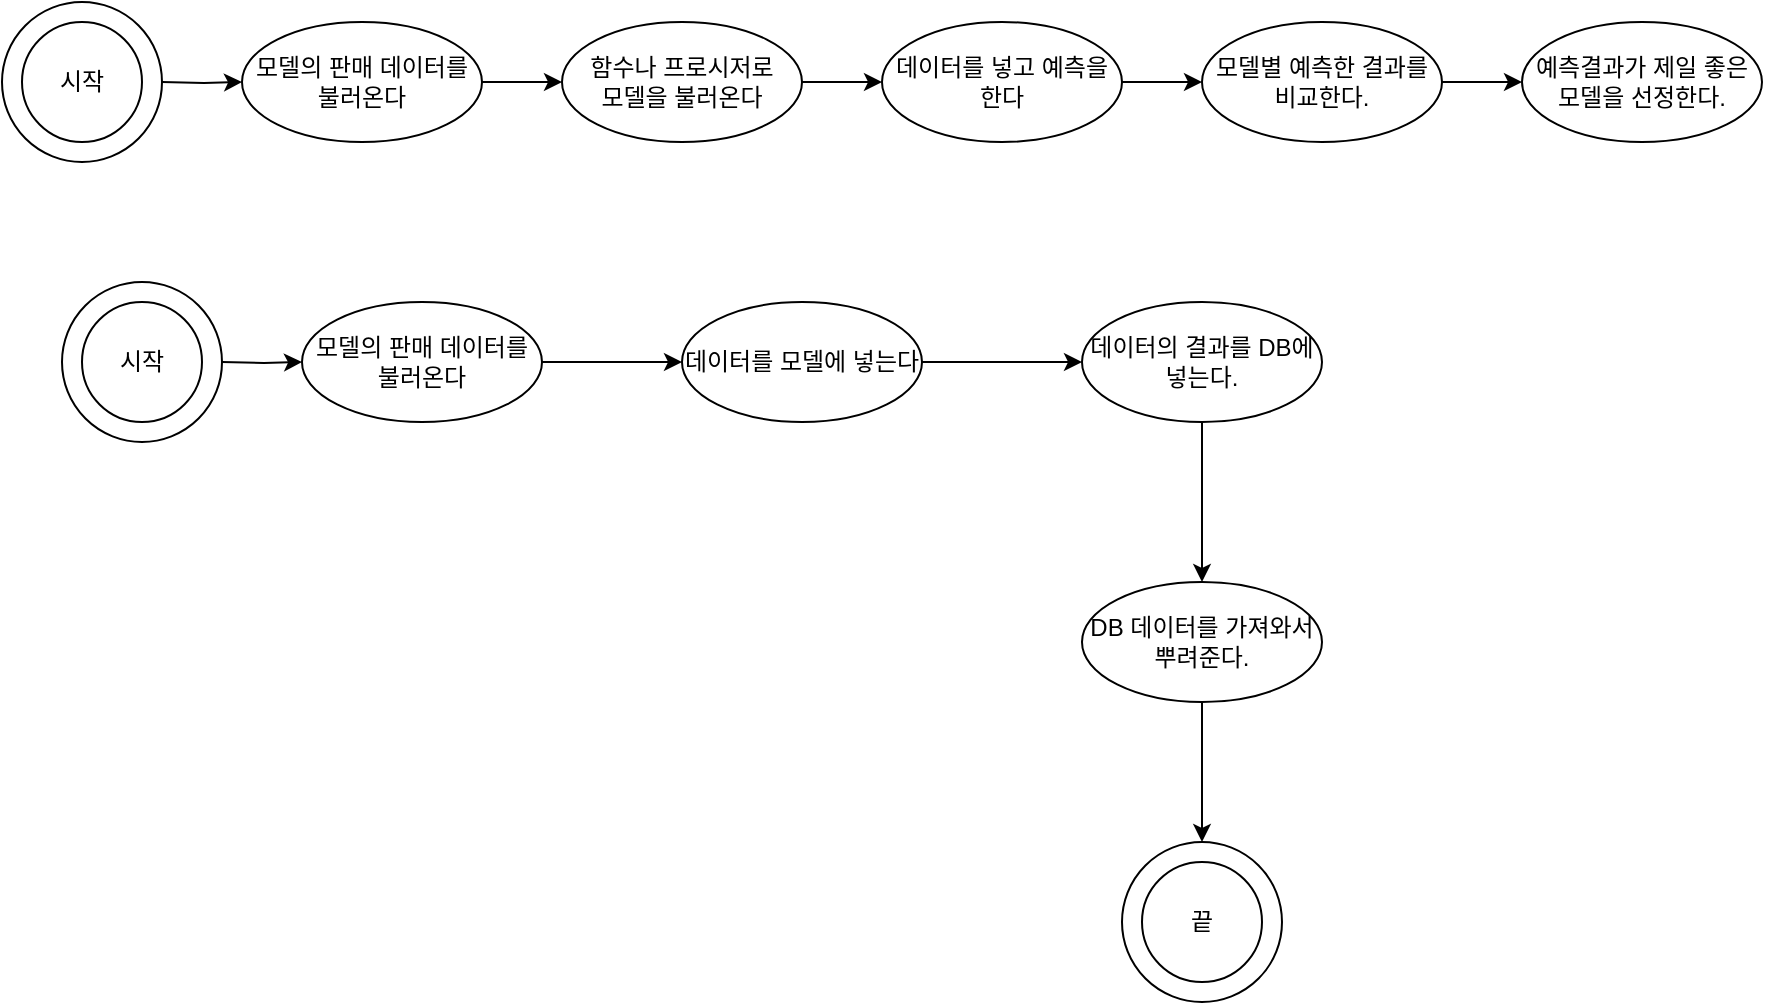 <mxfile version="16.5.6" type="device"><diagram id="ivp4h2KY6IrfIO2erWD-" name="Page-1"><mxGraphModel dx="1221" dy="676" grid="1" gridSize="10" guides="1" tooltips="1" connect="1" arrows="1" fold="1" page="1" pageScale="1" pageWidth="1169" pageHeight="827" math="0" shadow="0"><root><mxCell id="0"/><mxCell id="1" parent="0"/><mxCell id="TltGQuVkzz7HNmlT5SCF-1" value="" style="ellipse;whiteSpace=wrap;html=1;aspect=fixed;" parent="1" vertex="1"><mxGeometry x="40" y="40" width="80" height="80" as="geometry"/></mxCell><mxCell id="TltGQuVkzz7HNmlT5SCF-5" value="" style="edgeStyle=orthogonalEdgeStyle;rounded=0;orthogonalLoop=1;jettySize=auto;html=1;" parent="1" target="TltGQuVkzz7HNmlT5SCF-4" edge="1"><mxGeometry relative="1" as="geometry"><mxPoint x="120" y="80" as="sourcePoint"/></mxGeometry></mxCell><mxCell id="TltGQuVkzz7HNmlT5SCF-2" value="시작" style="ellipse;whiteSpace=wrap;html=1;aspect=fixed;" parent="1" vertex="1"><mxGeometry x="50" y="50" width="60" height="60" as="geometry"/></mxCell><mxCell id="XL5zirvbevvM0ah_ieq1-2" value="" style="edgeStyle=orthogonalEdgeStyle;rounded=0;orthogonalLoop=1;jettySize=auto;html=1;" edge="1" parent="1" source="TltGQuVkzz7HNmlT5SCF-4" target="XL5zirvbevvM0ah_ieq1-1"><mxGeometry relative="1" as="geometry"/></mxCell><mxCell id="TltGQuVkzz7HNmlT5SCF-4" value="모델의 판매 데이터를&lt;br&gt;불러온다" style="ellipse;whiteSpace=wrap;html=1;" parent="1" vertex="1"><mxGeometry x="160" y="50" width="120" height="60" as="geometry"/></mxCell><mxCell id="TltGQuVkzz7HNmlT5SCF-10" value="" style="edgeStyle=orthogonalEdgeStyle;rounded=0;orthogonalLoop=1;jettySize=auto;html=1;" parent="1" source="TltGQuVkzz7HNmlT5SCF-7" target="TltGQuVkzz7HNmlT5SCF-9" edge="1"><mxGeometry relative="1" as="geometry"/></mxCell><mxCell id="TltGQuVkzz7HNmlT5SCF-7" value="데이터를 모델에 넣는다" style="ellipse;whiteSpace=wrap;html=1;" parent="1" vertex="1"><mxGeometry x="380" y="190" width="120" height="60" as="geometry"/></mxCell><mxCell id="TltGQuVkzz7HNmlT5SCF-12" value="" style="edgeStyle=orthogonalEdgeStyle;rounded=0;orthogonalLoop=1;jettySize=auto;html=1;" parent="1" source="TltGQuVkzz7HNmlT5SCF-9" edge="1"><mxGeometry relative="1" as="geometry"><mxPoint x="640" y="330" as="targetPoint"/></mxGeometry></mxCell><mxCell id="TltGQuVkzz7HNmlT5SCF-9" value="데이터의 결과를 DB에 넣는다." style="ellipse;whiteSpace=wrap;html=1;" parent="1" vertex="1"><mxGeometry x="580" y="190" width="120" height="60" as="geometry"/></mxCell><mxCell id="TltGQuVkzz7HNmlT5SCF-13" value="" style="ellipse;whiteSpace=wrap;html=1;aspect=fixed;" parent="1" vertex="1"><mxGeometry x="600" y="460" width="80" height="80" as="geometry"/></mxCell><mxCell id="TltGQuVkzz7HNmlT5SCF-14" value="끝" style="ellipse;whiteSpace=wrap;html=1;aspect=fixed;" parent="1" vertex="1"><mxGeometry x="610" y="470" width="60" height="60" as="geometry"/></mxCell><mxCell id="TltGQuVkzz7HNmlT5SCF-17" value="" style="edgeStyle=orthogonalEdgeStyle;rounded=0;orthogonalLoop=1;jettySize=auto;html=1;" parent="1" source="TltGQuVkzz7HNmlT5SCF-15" edge="1"><mxGeometry relative="1" as="geometry"><mxPoint x="640" y="460" as="targetPoint"/></mxGeometry></mxCell><mxCell id="TltGQuVkzz7HNmlT5SCF-15" value="DB 데이터를 가져와서 뿌려준다." style="ellipse;whiteSpace=wrap;html=1;" parent="1" vertex="1"><mxGeometry x="580" y="330" width="120" height="60" as="geometry"/></mxCell><mxCell id="XL5zirvbevvM0ah_ieq1-4" value="" style="edgeStyle=orthogonalEdgeStyle;rounded=0;orthogonalLoop=1;jettySize=auto;html=1;" edge="1" parent="1" source="XL5zirvbevvM0ah_ieq1-1" target="XL5zirvbevvM0ah_ieq1-3"><mxGeometry relative="1" as="geometry"/></mxCell><mxCell id="XL5zirvbevvM0ah_ieq1-1" value="함수나 프로시저로&lt;br&gt;모델을 불러온다" style="ellipse;whiteSpace=wrap;html=1;" vertex="1" parent="1"><mxGeometry x="320" y="50" width="120" height="60" as="geometry"/></mxCell><mxCell id="XL5zirvbevvM0ah_ieq1-6" value="" style="edgeStyle=orthogonalEdgeStyle;rounded=0;orthogonalLoop=1;jettySize=auto;html=1;" edge="1" parent="1" source="XL5zirvbevvM0ah_ieq1-3" target="XL5zirvbevvM0ah_ieq1-5"><mxGeometry relative="1" as="geometry"/></mxCell><mxCell id="XL5zirvbevvM0ah_ieq1-3" value="데이터를 넣고 예측을 한다" style="ellipse;whiteSpace=wrap;html=1;" vertex="1" parent="1"><mxGeometry x="480" y="50" width="120" height="60" as="geometry"/></mxCell><mxCell id="XL5zirvbevvM0ah_ieq1-9" value="" style="edgeStyle=orthogonalEdgeStyle;rounded=0;orthogonalLoop=1;jettySize=auto;html=1;" edge="1" parent="1" source="XL5zirvbevvM0ah_ieq1-5" target="XL5zirvbevvM0ah_ieq1-8"><mxGeometry relative="1" as="geometry"/></mxCell><mxCell id="XL5zirvbevvM0ah_ieq1-5" value="모델별 예측한 결과를 비교한다." style="ellipse;whiteSpace=wrap;html=1;" vertex="1" parent="1"><mxGeometry x="640" y="50" width="120" height="60" as="geometry"/></mxCell><mxCell id="XL5zirvbevvM0ah_ieq1-8" value="예측결과가 제일 좋은 모델을 선정한다." style="ellipse;whiteSpace=wrap;html=1;" vertex="1" parent="1"><mxGeometry x="800" y="50" width="120" height="60" as="geometry"/></mxCell><mxCell id="XL5zirvbevvM0ah_ieq1-11" value="" style="ellipse;whiteSpace=wrap;html=1;aspect=fixed;" vertex="1" parent="1"><mxGeometry x="70" y="180" width="80" height="80" as="geometry"/></mxCell><mxCell id="XL5zirvbevvM0ah_ieq1-12" value="" style="edgeStyle=orthogonalEdgeStyle;rounded=0;orthogonalLoop=1;jettySize=auto;html=1;" edge="1" parent="1" target="XL5zirvbevvM0ah_ieq1-14"><mxGeometry relative="1" as="geometry"><mxPoint x="150" y="220" as="sourcePoint"/></mxGeometry></mxCell><mxCell id="XL5zirvbevvM0ah_ieq1-13" value="시작" style="ellipse;whiteSpace=wrap;html=1;aspect=fixed;" vertex="1" parent="1"><mxGeometry x="80" y="190" width="60" height="60" as="geometry"/></mxCell><mxCell id="XL5zirvbevvM0ah_ieq1-15" value="" style="edgeStyle=orthogonalEdgeStyle;rounded=0;orthogonalLoop=1;jettySize=auto;html=1;" edge="1" parent="1" source="XL5zirvbevvM0ah_ieq1-14" target="TltGQuVkzz7HNmlT5SCF-7"><mxGeometry relative="1" as="geometry"/></mxCell><mxCell id="XL5zirvbevvM0ah_ieq1-14" value="모델의 판매 데이터를&lt;br&gt;불러온다" style="ellipse;whiteSpace=wrap;html=1;" vertex="1" parent="1"><mxGeometry x="190" y="190" width="120" height="60" as="geometry"/></mxCell></root></mxGraphModel></diagram></mxfile>